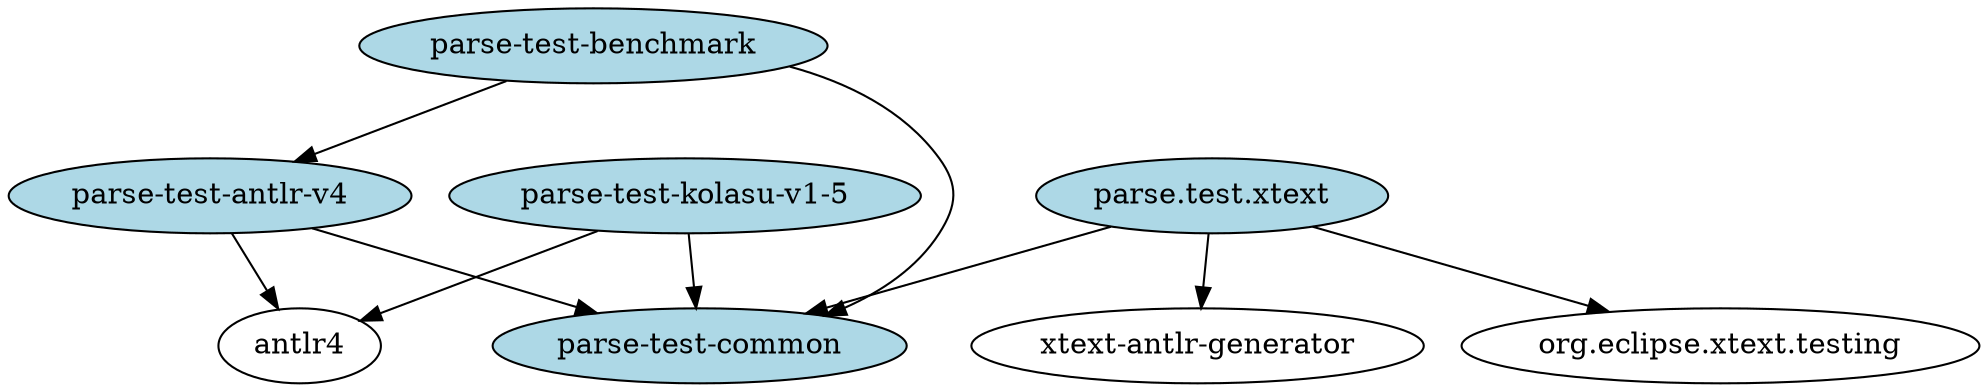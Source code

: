 digraph "Project Dependencies" {
  node [style=filled];
  "parse-test-antlr-v4" [fillcolor=lightblue];
  "parse.test.xtext" [fillcolor=lightblue];
  "antlr4" [fillcolor=white];
  "xtext-antlr-generator" [fillcolor=white];
  "org.eclipse.xtext.testing" [fillcolor=white];
  "parse-test-benchmark" [fillcolor=lightblue];
  "parse-test-kolasu-v1-5" [fillcolor=lightblue];
  "parse-test-common" [fillcolor=lightblue];
  "parse.test.xtext" -> "org.eclipse.xtext.testing";
  "parse.test.xtext" -> "xtext-antlr-generator";
  "parse.test.xtext" -> "parse-test-common";
  "parse-test-benchmark" -> "parse-test-common";
  "parse-test-benchmark" -> "parse-test-antlr-v4";
  "parse-test-antlr-v4" -> "antlr4";
  "parse-test-antlr-v4" -> "parse-test-common";
  "parse-test-kolasu-v1-5" -> "antlr4";
  "parse-test-kolasu-v1-5" -> "parse-test-common";
}
